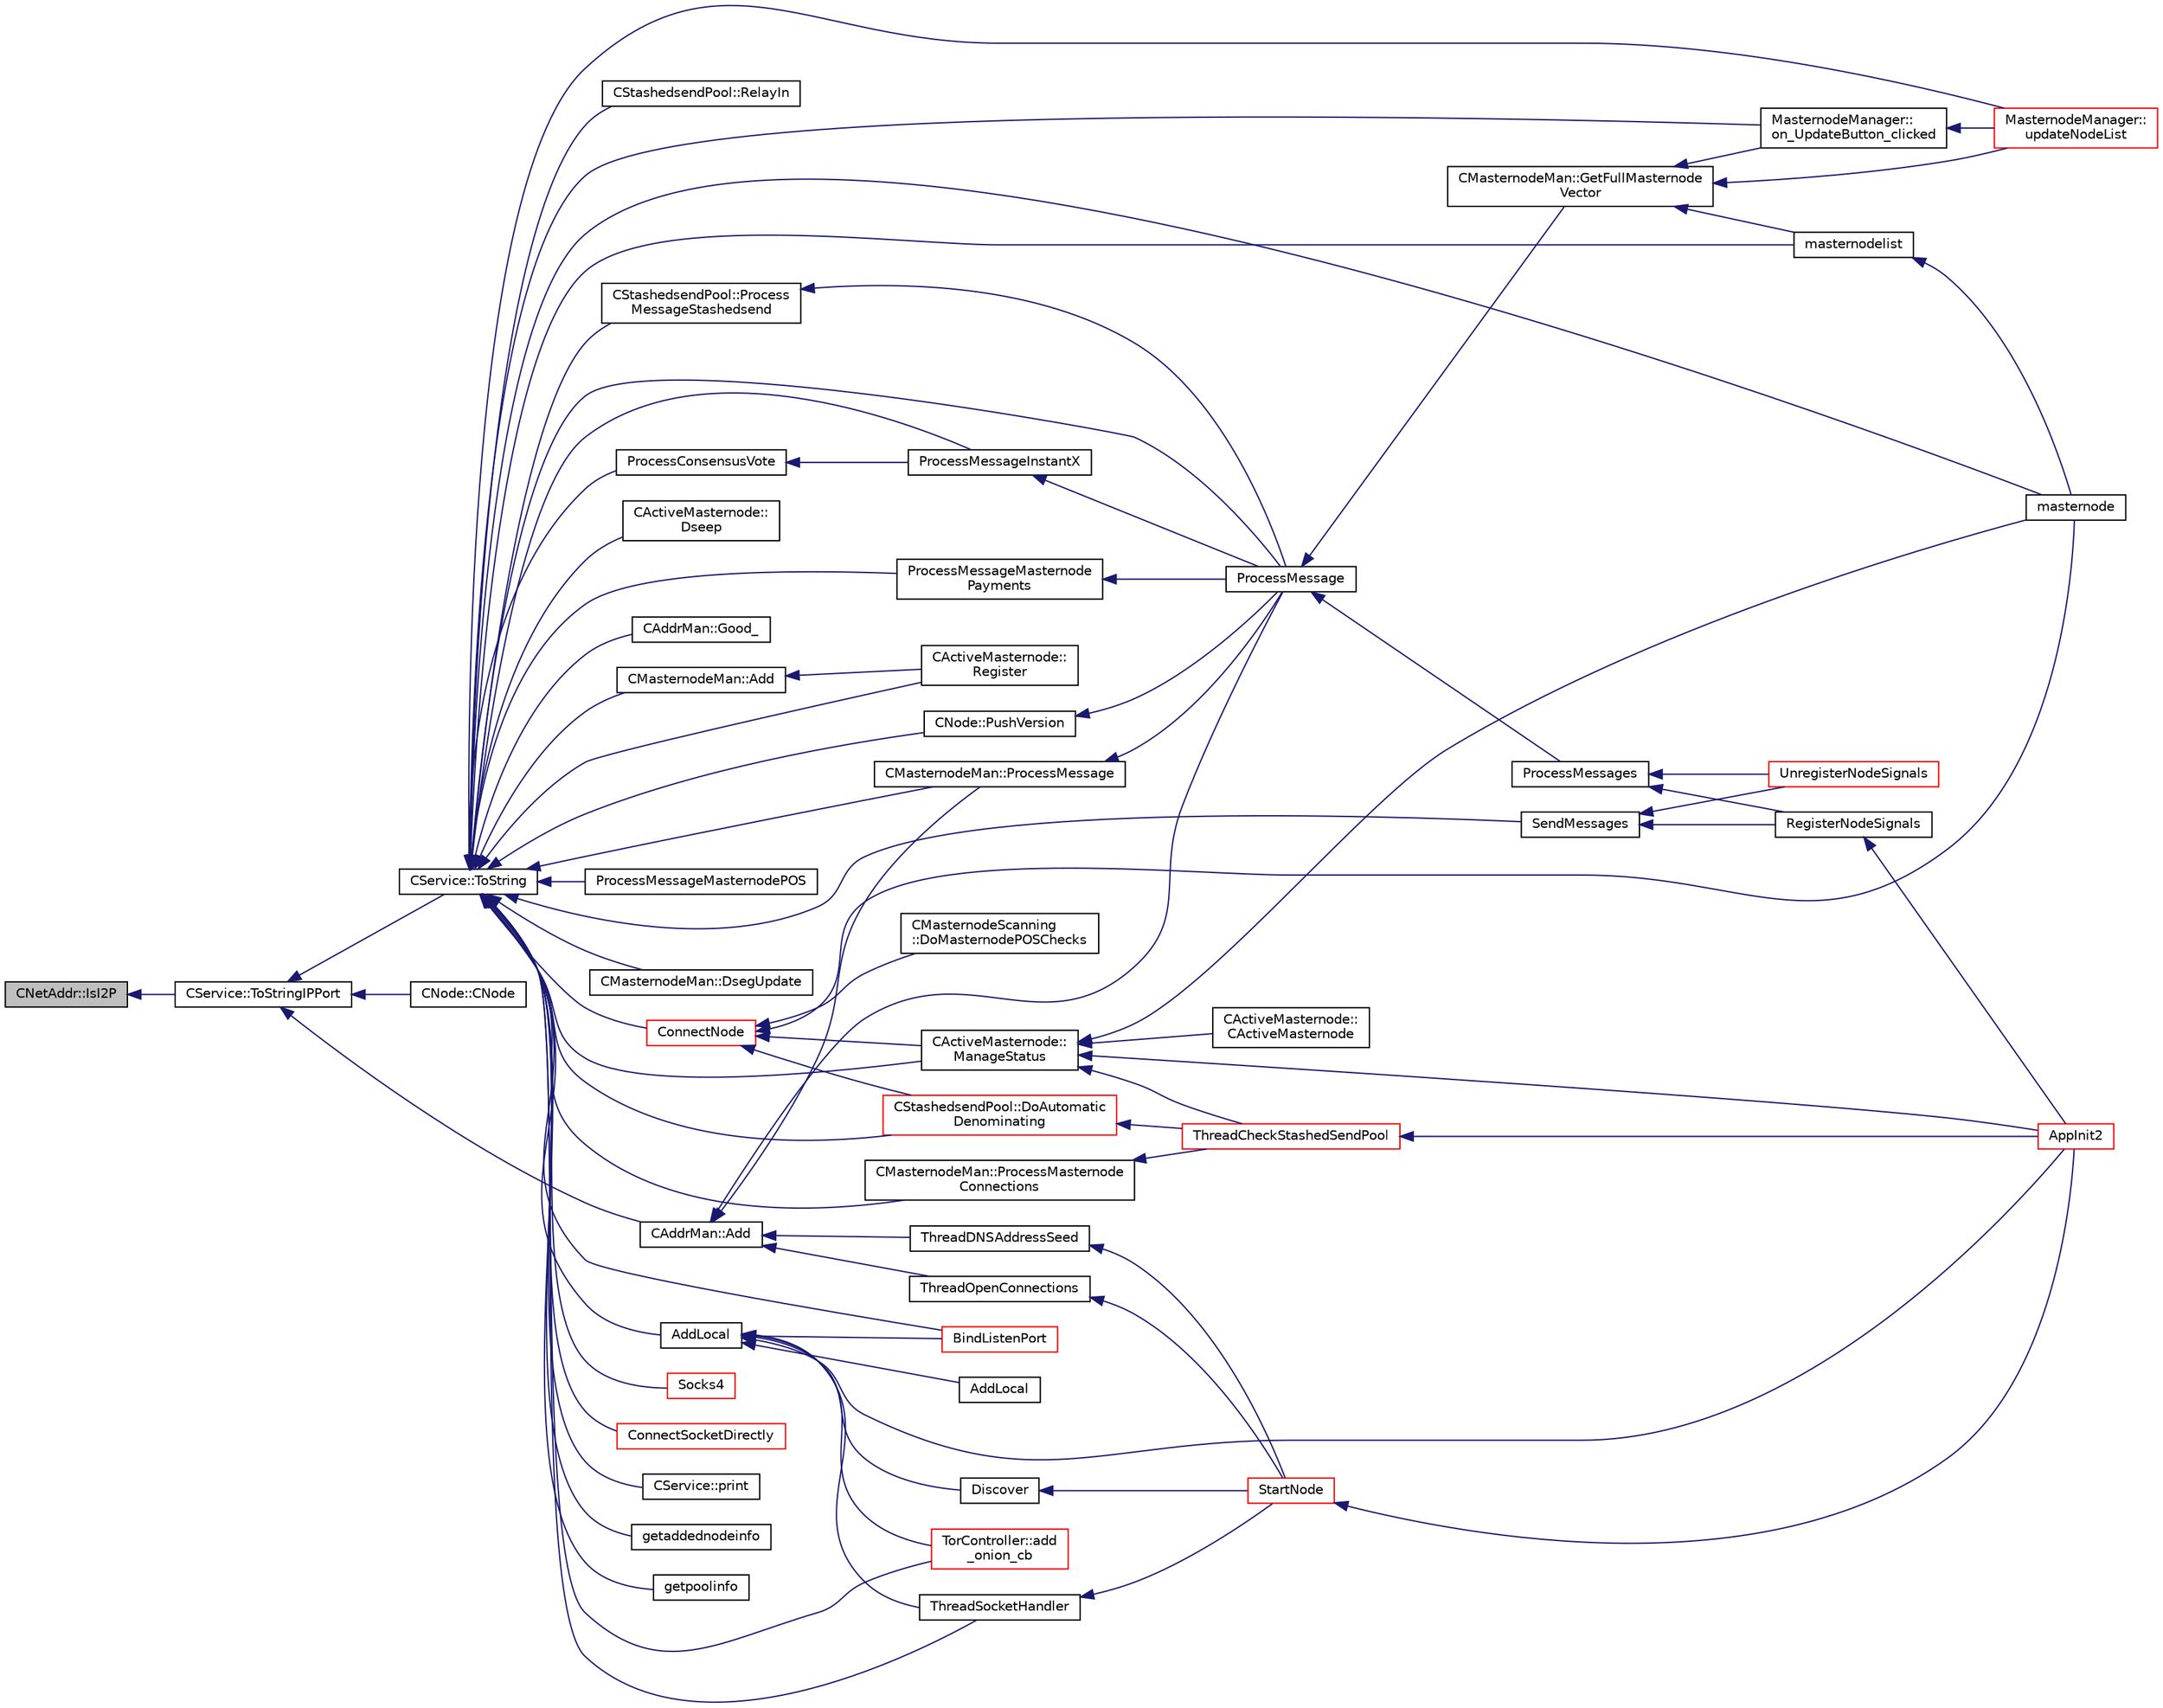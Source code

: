 digraph "CNetAddr::IsI2P"
{
  edge [fontname="Helvetica",fontsize="10",labelfontname="Helvetica",labelfontsize="10"];
  node [fontname="Helvetica",fontsize="10",shape=record];
  rankdir="LR";
  Node347 [label="CNetAddr::IsI2P",height=0.2,width=0.4,color="black", fillcolor="grey75", style="filled", fontcolor="black"];
  Node347 -> Node348 [dir="back",color="midnightblue",fontsize="10",style="solid",fontname="Helvetica"];
  Node348 [label="CService::ToStringIPPort",height=0.2,width=0.4,color="black", fillcolor="white", style="filled",URL="$d3/dcc/class_c_service.html#a224204c838b12eeb49ca7eabe6f75004"];
  Node348 -> Node349 [dir="back",color="midnightblue",fontsize="10",style="solid",fontname="Helvetica"];
  Node349 [label="CAddrMan::Add",height=0.2,width=0.4,color="black", fillcolor="white", style="filled",URL="$d1/dc7/class_c_addr_man.html#a03fcc7109b5f014760dc50a81f68c5ec"];
  Node349 -> Node350 [dir="back",color="midnightblue",fontsize="10",style="solid",fontname="Helvetica"];
  Node350 [label="ProcessMessage",height=0.2,width=0.4,color="black", fillcolor="white", style="filled",URL="$df/d0a/main_8cpp.html#a8ba92b1a4bce3c835e887a9073d17d8e"];
  Node350 -> Node351 [dir="back",color="midnightblue",fontsize="10",style="solid",fontname="Helvetica"];
  Node351 [label="ProcessMessages",height=0.2,width=0.4,color="black", fillcolor="white", style="filled",URL="$d4/dbf/main_8h.html#a196f9318f02448b85b28d612698934fd"];
  Node351 -> Node352 [dir="back",color="midnightblue",fontsize="10",style="solid",fontname="Helvetica"];
  Node352 [label="RegisterNodeSignals",height=0.2,width=0.4,color="black", fillcolor="white", style="filled",URL="$d4/dbf/main_8h.html#ab02615ff65f91d69f8d786ec900baa8a",tooltip="Register with a network node to receive its signals. "];
  Node352 -> Node353 [dir="back",color="midnightblue",fontsize="10",style="solid",fontname="Helvetica"];
  Node353 [label="AppInit2",height=0.2,width=0.4,color="red", fillcolor="white", style="filled",URL="$d8/dc0/init_8h.html#a1a4c1bfbf6ba1db77e988b89b9cadfd3",tooltip="Initialize ion. "];
  Node351 -> Node357 [dir="back",color="midnightblue",fontsize="10",style="solid",fontname="Helvetica"];
  Node357 [label="UnregisterNodeSignals",height=0.2,width=0.4,color="red", fillcolor="white", style="filled",URL="$d4/dbf/main_8h.html#a3ef0cc6e9d9d6435ee2a5569244d6ebd",tooltip="Unregister a network node. "];
  Node350 -> Node359 [dir="back",color="midnightblue",fontsize="10",style="solid",fontname="Helvetica"];
  Node359 [label="CMasternodeMan::GetFullMasternode\lVector",height=0.2,width=0.4,color="black", fillcolor="white", style="filled",URL="$dc/d6b/class_c_masternode_man.html#ab39e213a7601e1bef2eba1d5d63206f5"];
  Node359 -> Node360 [dir="back",color="midnightblue",fontsize="10",style="solid",fontname="Helvetica"];
  Node360 [label="MasternodeManager::\lupdateNodeList",height=0.2,width=0.4,color="red", fillcolor="white", style="filled",URL="$d9/d70/class_masternode_manager.html#a5485a8bd6ccf673027165cc1207dfae9"];
  Node359 -> Node362 [dir="back",color="midnightblue",fontsize="10",style="solid",fontname="Helvetica"];
  Node362 [label="MasternodeManager::\lon_UpdateButton_clicked",height=0.2,width=0.4,color="black", fillcolor="white", style="filled",URL="$d9/d70/class_masternode_manager.html#ae8d07b4d869e3eb09fe1be445eff0430"];
  Node362 -> Node360 [dir="back",color="midnightblue",fontsize="10",style="solid",fontname="Helvetica"];
  Node359 -> Node363 [dir="back",color="midnightblue",fontsize="10",style="solid",fontname="Helvetica"];
  Node363 [label="masternodelist",height=0.2,width=0.4,color="black", fillcolor="white", style="filled",URL="$d5/d6b/rpcstashedsend_8cpp.html#a3a7ed7e37f21eb2912afc6e776f7236c"];
  Node363 -> Node364 [dir="back",color="midnightblue",fontsize="10",style="solid",fontname="Helvetica"];
  Node364 [label="masternode",height=0.2,width=0.4,color="black", fillcolor="white", style="filled",URL="$d5/d6b/rpcstashedsend_8cpp.html#a30609e443aeb47c29ed0878d16b1b5e1"];
  Node349 -> Node365 [dir="back",color="midnightblue",fontsize="10",style="solid",fontname="Helvetica"];
  Node365 [label="CMasternodeMan::ProcessMessage",height=0.2,width=0.4,color="black", fillcolor="white", style="filled",URL="$dc/d6b/class_c_masternode_man.html#ae3e5d263cebdcd932eca49caeadce9aa"];
  Node365 -> Node350 [dir="back",color="midnightblue",fontsize="10",style="solid",fontname="Helvetica"];
  Node349 -> Node366 [dir="back",color="midnightblue",fontsize="10",style="solid",fontname="Helvetica"];
  Node366 [label="ThreadDNSAddressSeed",height=0.2,width=0.4,color="black", fillcolor="white", style="filled",URL="$dd/d84/net_8cpp.html#ab2d8883b5524ec7b80d3b9535e73a3ed"];
  Node366 -> Node367 [dir="back",color="midnightblue",fontsize="10",style="solid",fontname="Helvetica"];
  Node367 [label="StartNode",height=0.2,width=0.4,color="red", fillcolor="white", style="filled",URL="$d7/d97/net_8h.html#a9396d8054e8f74959e9391871aaddde0"];
  Node367 -> Node353 [dir="back",color="midnightblue",fontsize="10",style="solid",fontname="Helvetica"];
  Node349 -> Node372 [dir="back",color="midnightblue",fontsize="10",style="solid",fontname="Helvetica"];
  Node372 [label="ThreadOpenConnections",height=0.2,width=0.4,color="black", fillcolor="white", style="filled",URL="$dd/d84/net_8cpp.html#a3b4720330e61127963a43df26b80f804"];
  Node372 -> Node367 [dir="back",color="midnightblue",fontsize="10",style="solid",fontname="Helvetica"];
  Node348 -> Node371 [dir="back",color="midnightblue",fontsize="10",style="solid",fontname="Helvetica"];
  Node371 [label="CNode::CNode",height=0.2,width=0.4,color="black", fillcolor="white", style="filled",URL="$d1/d64/class_c_node.html#a51556705550511146245b9fb2fec09c1"];
  Node348 -> Node373 [dir="back",color="midnightblue",fontsize="10",style="solid",fontname="Helvetica"];
  Node373 [label="CService::ToString",height=0.2,width=0.4,color="black", fillcolor="white", style="filled",URL="$d3/dcc/class_c_service.html#a225473158bc07c87a6a862160d73cfea"];
  Node373 -> Node374 [dir="back",color="midnightblue",fontsize="10",style="solid",fontname="Helvetica"];
  Node374 [label="CActiveMasternode::\lManageStatus",height=0.2,width=0.4,color="black", fillcolor="white", style="filled",URL="$d9/d29/class_c_active_masternode.html#a8004b3b2100da7dcfedbd1e959633e51"];
  Node374 -> Node375 [dir="back",color="midnightblue",fontsize="10",style="solid",fontname="Helvetica"];
  Node375 [label="CActiveMasternode::\lCActiveMasternode",height=0.2,width=0.4,color="black", fillcolor="white", style="filled",URL="$d9/d29/class_c_active_masternode.html#a7ffb946d1b2aad0054d3b3efce8c0543"];
  Node374 -> Node353 [dir="back",color="midnightblue",fontsize="10",style="solid",fontname="Helvetica"];
  Node374 -> Node364 [dir="back",color="midnightblue",fontsize="10",style="solid",fontname="Helvetica"];
  Node374 -> Node376 [dir="back",color="midnightblue",fontsize="10",style="solid",fontname="Helvetica"];
  Node376 [label="ThreadCheckStashedSendPool",height=0.2,width=0.4,color="red", fillcolor="white", style="filled",URL="$d9/dbc/stashedsend_8h.html#ab583ddc86effded8432ea5387f77d883"];
  Node376 -> Node353 [dir="back",color="midnightblue",fontsize="10",style="solid",fontname="Helvetica"];
  Node373 -> Node378 [dir="back",color="midnightblue",fontsize="10",style="solid",fontname="Helvetica"];
  Node378 [label="CActiveMasternode::\lDseep",height=0.2,width=0.4,color="black", fillcolor="white", style="filled",URL="$d9/d29/class_c_active_masternode.html#aa14a1a9611f6b73cc3e860cda75de88c"];
  Node373 -> Node379 [dir="back",color="midnightblue",fontsize="10",style="solid",fontname="Helvetica"];
  Node379 [label="CActiveMasternode::\lRegister",height=0.2,width=0.4,color="black", fillcolor="white", style="filled",URL="$d9/d29/class_c_active_masternode.html#a1fd28a721112cda22fe2f9e1045cf397",tooltip="Register any Masternode. "];
  Node373 -> Node380 [dir="back",color="midnightblue",fontsize="10",style="solid",fontname="Helvetica"];
  Node380 [label="CAddrMan::Good_",height=0.2,width=0.4,color="black", fillcolor="white", style="filled",URL="$d1/dc7/class_c_addr_man.html#a33ec6a4584cf4b17af821e6e35216459"];
  Node373 -> Node381 [dir="back",color="midnightblue",fontsize="10",style="solid",fontname="Helvetica"];
  Node381 [label="ProcessMessageInstantX",height=0.2,width=0.4,color="black", fillcolor="white", style="filled",URL="$d6/d5f/instantx_8h.html#aa516cb499ead2691d8ab216a499db5d0"];
  Node381 -> Node350 [dir="back",color="midnightblue",fontsize="10",style="solid",fontname="Helvetica"];
  Node373 -> Node382 [dir="back",color="midnightblue",fontsize="10",style="solid",fontname="Helvetica"];
  Node382 [label="ProcessConsensusVote",height=0.2,width=0.4,color="black", fillcolor="white", style="filled",URL="$d6/d5f/instantx_8h.html#a5d4434bfb70f64f95aa4de9286cbae94"];
  Node382 -> Node381 [dir="back",color="midnightblue",fontsize="10",style="solid",fontname="Helvetica"];
  Node373 -> Node350 [dir="back",color="midnightblue",fontsize="10",style="solid",fontname="Helvetica"];
  Node373 -> Node383 [dir="back",color="midnightblue",fontsize="10",style="solid",fontname="Helvetica"];
  Node383 [label="SendMessages",height=0.2,width=0.4,color="black", fillcolor="white", style="filled",URL="$d4/dbf/main_8h.html#a711a5bdb30c9c9bbdc83011b1cbbe2f3"];
  Node383 -> Node352 [dir="back",color="midnightblue",fontsize="10",style="solid",fontname="Helvetica"];
  Node383 -> Node357 [dir="back",color="midnightblue",fontsize="10",style="solid",fontname="Helvetica"];
  Node373 -> Node384 [dir="back",color="midnightblue",fontsize="10",style="solid",fontname="Helvetica"];
  Node384 [label="ProcessMessageMasternode\lPayments",height=0.2,width=0.4,color="black", fillcolor="white", style="filled",URL="$dc/d20/masternode-payments_8h.html#a8c28fb440d8031543d1de309e34c40f2"];
  Node384 -> Node350 [dir="back",color="midnightblue",fontsize="10",style="solid",fontname="Helvetica"];
  Node373 -> Node385 [dir="back",color="midnightblue",fontsize="10",style="solid",fontname="Helvetica"];
  Node385 [label="ProcessMessageMasternodePOS",height=0.2,width=0.4,color="black", fillcolor="white", style="filled",URL="$dc/d51/masternode-pos_8h.html#a85194f5f57620d07bd87ef37bf2f6ef0"];
  Node373 -> Node386 [dir="back",color="midnightblue",fontsize="10",style="solid",fontname="Helvetica"];
  Node386 [label="CMasternodeMan::Add",height=0.2,width=0.4,color="black", fillcolor="white", style="filled",URL="$dc/d6b/class_c_masternode_man.html#a8e648f7e96931e683b3fd6c98a4c4715"];
  Node386 -> Node379 [dir="back",color="midnightblue",fontsize="10",style="solid",fontname="Helvetica"];
  Node373 -> Node387 [dir="back",color="midnightblue",fontsize="10",style="solid",fontname="Helvetica"];
  Node387 [label="CMasternodeMan::DsegUpdate",height=0.2,width=0.4,color="black", fillcolor="white", style="filled",URL="$dc/d6b/class_c_masternode_man.html#a5aa389cb63e70edf9fd9e2eb7fe90750"];
  Node373 -> Node388 [dir="back",color="midnightblue",fontsize="10",style="solid",fontname="Helvetica"];
  Node388 [label="CMasternodeMan::ProcessMasternode\lConnections",height=0.2,width=0.4,color="black", fillcolor="white", style="filled",URL="$dc/d6b/class_c_masternode_man.html#ad8a9994f53e2d6385b8caba4cd5ee4b9"];
  Node388 -> Node376 [dir="back",color="midnightblue",fontsize="10",style="solid",fontname="Helvetica"];
  Node373 -> Node365 [dir="back",color="midnightblue",fontsize="10",style="solid",fontname="Helvetica"];
  Node373 -> Node389 [dir="back",color="midnightblue",fontsize="10",style="solid",fontname="Helvetica"];
  Node389 [label="AddLocal",height=0.2,width=0.4,color="black", fillcolor="white", style="filled",URL="$d7/d97/net_8h.html#a337d6af198a6b0d75f830e56da9b91e9"];
  Node389 -> Node353 [dir="back",color="midnightblue",fontsize="10",style="solid",fontname="Helvetica"];
  Node389 -> Node390 [dir="back",color="midnightblue",fontsize="10",style="solid",fontname="Helvetica"];
  Node390 [label="AddLocal",height=0.2,width=0.4,color="black", fillcolor="white", style="filled",URL="$d7/d97/net_8h.html#abda4e8f87772f9a9d9d8f52a93791ffc"];
  Node389 -> Node391 [dir="back",color="midnightblue",fontsize="10",style="solid",fontname="Helvetica"];
  Node391 [label="ThreadSocketHandler",height=0.2,width=0.4,color="black", fillcolor="white", style="filled",URL="$dd/d84/net_8cpp.html#aa1111c12121e039bbd8eedb556e4514a"];
  Node391 -> Node367 [dir="back",color="midnightblue",fontsize="10",style="solid",fontname="Helvetica"];
  Node389 -> Node392 [dir="back",color="midnightblue",fontsize="10",style="solid",fontname="Helvetica"];
  Node392 [label="BindListenPort",height=0.2,width=0.4,color="red", fillcolor="white", style="filled",URL="$dd/d84/net_8cpp.html#a0c8010ad96acff7cca6aca684ec42b71"];
  Node389 -> Node394 [dir="back",color="midnightblue",fontsize="10",style="solid",fontname="Helvetica"];
  Node394 [label="Discover",height=0.2,width=0.4,color="black", fillcolor="white", style="filled",URL="$dd/d84/net_8cpp.html#a048eb0919e57aa88134e1afad7ee1ecb"];
  Node394 -> Node367 [dir="back",color="midnightblue",fontsize="10",style="solid",fontname="Helvetica"];
  Node389 -> Node395 [dir="back",color="midnightblue",fontsize="10",style="solid",fontname="Helvetica"];
  Node395 [label="TorController::add\l_onion_cb",height=0.2,width=0.4,color="red", fillcolor="white", style="filled",URL="$da/dd9/class_tor_controller.html#a78b762c14a006b2f509261a95963ff67",tooltip="Callback for ADD_ONION result. "];
  Node373 -> Node403 [dir="back",color="midnightblue",fontsize="10",style="solid",fontname="Helvetica"];
  Node403 [label="ConnectNode",height=0.2,width=0.4,color="red", fillcolor="white", style="filled",URL="$d7/d97/net_8h.html#ab2c1bd88322f3f689616e70be5b53ade"];
  Node403 -> Node374 [dir="back",color="midnightblue",fontsize="10",style="solid",fontname="Helvetica"];
  Node403 -> Node404 [dir="back",color="midnightblue",fontsize="10",style="solid",fontname="Helvetica"];
  Node404 [label="CMasternodeScanning\l::DoMasternodePOSChecks",height=0.2,width=0.4,color="black", fillcolor="white", style="filled",URL="$d5/d9f/class_c_masternode_scanning.html#a6bc18fb7508f702e2a2d1c3731342f8f"];
  Node403 -> Node364 [dir="back",color="midnightblue",fontsize="10",style="solid",fontname="Helvetica"];
  Node403 -> Node411 [dir="back",color="midnightblue",fontsize="10",style="solid",fontname="Helvetica"];
  Node411 [label="CStashedsendPool::DoAutomatic\lDenominating",height=0.2,width=0.4,color="red", fillcolor="white", style="filled",URL="$dd/d8a/class_c_stashedsend_pool.html#a21f19df4854af34c8f89187c768a524f",tooltip="Passively run Stashedsend in the background according to the configuration in settings (only for QT) ..."];
  Node411 -> Node376 [dir="back",color="midnightblue",fontsize="10",style="solid",fontname="Helvetica"];
  Node373 -> Node416 [dir="back",color="midnightblue",fontsize="10",style="solid",fontname="Helvetica"];
  Node416 [label="CNode::PushVersion",height=0.2,width=0.4,color="black", fillcolor="white", style="filled",URL="$d1/d64/class_c_node.html#a4dbfe4f6c1fd162aaa905e4bd201d536"];
  Node416 -> Node350 [dir="back",color="midnightblue",fontsize="10",style="solid",fontname="Helvetica"];
  Node373 -> Node391 [dir="back",color="midnightblue",fontsize="10",style="solid",fontname="Helvetica"];
  Node373 -> Node392 [dir="back",color="midnightblue",fontsize="10",style="solid",fontname="Helvetica"];
  Node373 -> Node417 [dir="back",color="midnightblue",fontsize="10",style="solid",fontname="Helvetica"];
  Node417 [label="Socks4",height=0.2,width=0.4,color="red", fillcolor="white", style="filled",URL="$d0/d0e/netbase_8cpp.html#aca06981001803c84ffd114dbc80d0c1c"];
  Node373 -> Node420 [dir="back",color="midnightblue",fontsize="10",style="solid",fontname="Helvetica"];
  Node420 [label="ConnectSocketDirectly",height=0.2,width=0.4,color="red", fillcolor="white", style="filled",URL="$d0/d0e/netbase_8cpp.html#a0090d3f81785eebf6a0466b5b9c8cbd3"];
  Node373 -> Node421 [dir="back",color="midnightblue",fontsize="10",style="solid",fontname="Helvetica"];
  Node421 [label="CService::print",height=0.2,width=0.4,color="black", fillcolor="white", style="filled",URL="$d3/dcc/class_c_service.html#a4b104c178cb4b71150a49989f5198302"];
  Node373 -> Node360 [dir="back",color="midnightblue",fontsize="10",style="solid",fontname="Helvetica"];
  Node373 -> Node362 [dir="back",color="midnightblue",fontsize="10",style="solid",fontname="Helvetica"];
  Node373 -> Node422 [dir="back",color="midnightblue",fontsize="10",style="solid",fontname="Helvetica"];
  Node422 [label="getaddednodeinfo",height=0.2,width=0.4,color="black", fillcolor="white", style="filled",URL="$df/dab/rpcnet_8cpp.html#a2a6994d3b180c8e9ce81e0da65a41bb3"];
  Node373 -> Node423 [dir="back",color="midnightblue",fontsize="10",style="solid",fontname="Helvetica"];
  Node423 [label="getpoolinfo",height=0.2,width=0.4,color="black", fillcolor="white", style="filled",URL="$d5/d6b/rpcstashedsend_8cpp.html#aea4471c128eb07bb1b70b4344ac38564"];
  Node373 -> Node364 [dir="back",color="midnightblue",fontsize="10",style="solid",fontname="Helvetica"];
  Node373 -> Node363 [dir="back",color="midnightblue",fontsize="10",style="solid",fontname="Helvetica"];
  Node373 -> Node424 [dir="back",color="midnightblue",fontsize="10",style="solid",fontname="Helvetica"];
  Node424 [label="CStashedsendPool::Process\lMessageStashedsend",height=0.2,width=0.4,color="black", fillcolor="white", style="filled",URL="$dd/d8a/class_c_stashedsend_pool.html#a62b472a4e4b1e634bc2e8621be17888e",tooltip="Process a Stashedsend message using the Stashedsend protocol. "];
  Node424 -> Node350 [dir="back",color="midnightblue",fontsize="10",style="solid",fontname="Helvetica"];
  Node373 -> Node411 [dir="back",color="midnightblue",fontsize="10",style="solid",fontname="Helvetica"];
  Node373 -> Node425 [dir="back",color="midnightblue",fontsize="10",style="solid",fontname="Helvetica"];
  Node425 [label="CStashedsendPool::RelayIn",height=0.2,width=0.4,color="black", fillcolor="white", style="filled",URL="$dd/d8a/class_c_stashedsend_pool.html#aebe6dcd903303539047d0ae907fe38f7"];
  Node373 -> Node395 [dir="back",color="midnightblue",fontsize="10",style="solid",fontname="Helvetica"];
}
